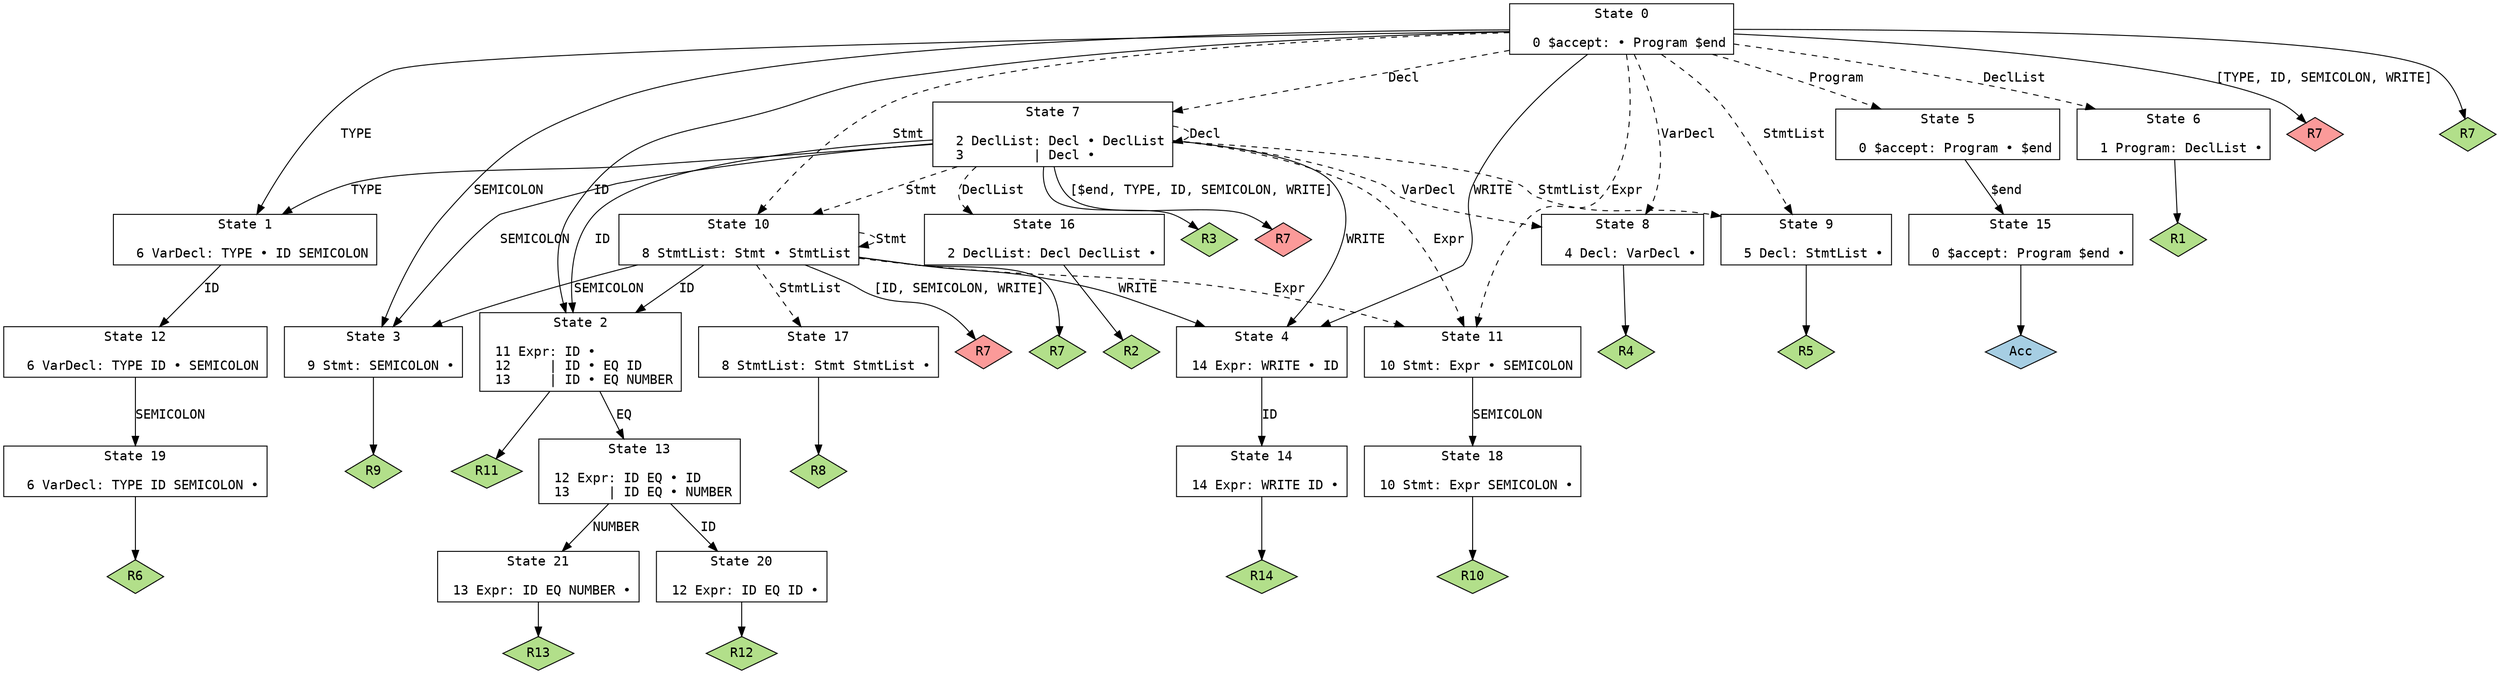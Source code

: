 // Generated by GNU Bison 3.8.2.
// Report bugs to <bug-bison@gnu.org>.
// Home page: <https://www.gnu.org/software/bison/>.

digraph "parser.y"
{
  node [fontname = courier, shape = box, colorscheme = paired6]
  edge [fontname = courier]

  0 [label="State 0\n\l  0 $accept: • Program $end\l"]
  0 -> 1 [style=solid label="TYPE"]
  0 -> 2 [style=solid label="ID"]
  0 -> 3 [style=solid label="SEMICOLON"]
  0 -> 4 [style=solid label="WRITE"]
  0 -> 5 [style=dashed label="Program"]
  0 -> 6 [style=dashed label="DeclList"]
  0 -> 7 [style=dashed label="Decl"]
  0 -> 8 [style=dashed label="VarDecl"]
  0 -> 9 [style=dashed label="StmtList"]
  0 -> 10 [style=dashed label="Stmt"]
  0 -> 11 [style=dashed label="Expr"]
  0 -> "0R7d" [label="[TYPE, ID, SEMICOLON, WRITE]", style=solid]
 "0R7d" [label="R7", fillcolor=5, shape=diamond, style=filled]
  0 -> "0R7" [style=solid]
 "0R7" [label="R7", fillcolor=3, shape=diamond, style=filled]
  1 [label="State 1\n\l  6 VarDecl: TYPE • ID SEMICOLON\l"]
  1 -> 12 [style=solid label="ID"]
  2 [label="State 2\n\l 11 Expr: ID •\l 12     | ID • EQ ID\l 13     | ID • EQ NUMBER\l"]
  2 -> 13 [style=solid label="EQ"]
  2 -> "2R11" [style=solid]
 "2R11" [label="R11", fillcolor=3, shape=diamond, style=filled]
  3 [label="State 3\n\l  9 Stmt: SEMICOLON •\l"]
  3 -> "3R9" [style=solid]
 "3R9" [label="R9", fillcolor=3, shape=diamond, style=filled]
  4 [label="State 4\n\l 14 Expr: WRITE • ID\l"]
  4 -> 14 [style=solid label="ID"]
  5 [label="State 5\n\l  0 $accept: Program • $end\l"]
  5 -> 15 [style=solid label="$end"]
  6 [label="State 6\n\l  1 Program: DeclList •\l"]
  6 -> "6R1" [style=solid]
 "6R1" [label="R1", fillcolor=3, shape=diamond, style=filled]
  7 [label="State 7\n\l  2 DeclList: Decl • DeclList\l  3         | Decl •\l"]
  7 -> 1 [style=solid label="TYPE"]
  7 -> 2 [style=solid label="ID"]
  7 -> 3 [style=solid label="SEMICOLON"]
  7 -> 4 [style=solid label="WRITE"]
  7 -> 16 [style=dashed label="DeclList"]
  7 -> 7 [style=dashed label="Decl"]
  7 -> 8 [style=dashed label="VarDecl"]
  7 -> 9 [style=dashed label="StmtList"]
  7 -> 10 [style=dashed label="Stmt"]
  7 -> 11 [style=dashed label="Expr"]
  7 -> "7R3" [style=solid]
 "7R3" [label="R3", fillcolor=3, shape=diamond, style=filled]
  7 -> "7R7d" [label="[$end, TYPE, ID, SEMICOLON, WRITE]", style=solid]
 "7R7d" [label="R7", fillcolor=5, shape=diamond, style=filled]
  8 [label="State 8\n\l  4 Decl: VarDecl •\l"]
  8 -> "8R4" [style=solid]
 "8R4" [label="R4", fillcolor=3, shape=diamond, style=filled]
  9 [label="State 9\n\l  5 Decl: StmtList •\l"]
  9 -> "9R5" [style=solid]
 "9R5" [label="R5", fillcolor=3, shape=diamond, style=filled]
  10 [label="State 10\n\l  8 StmtList: Stmt • StmtList\l"]
  10 -> 2 [style=solid label="ID"]
  10 -> 3 [style=solid label="SEMICOLON"]
  10 -> 4 [style=solid label="WRITE"]
  10 -> 17 [style=dashed label="StmtList"]
  10 -> 10 [style=dashed label="Stmt"]
  10 -> 11 [style=dashed label="Expr"]
  10 -> "10R7d" [label="[ID, SEMICOLON, WRITE]", style=solid]
 "10R7d" [label="R7", fillcolor=5, shape=diamond, style=filled]
  10 -> "10R7" [style=solid]
 "10R7" [label="R7", fillcolor=3, shape=diamond, style=filled]
  11 [label="State 11\n\l 10 Stmt: Expr • SEMICOLON\l"]
  11 -> 18 [style=solid label="SEMICOLON"]
  12 [label="State 12\n\l  6 VarDecl: TYPE ID • SEMICOLON\l"]
  12 -> 19 [style=solid label="SEMICOLON"]
  13 [label="State 13\n\l 12 Expr: ID EQ • ID\l 13     | ID EQ • NUMBER\l"]
  13 -> 20 [style=solid label="ID"]
  13 -> 21 [style=solid label="NUMBER"]
  14 [label="State 14\n\l 14 Expr: WRITE ID •\l"]
  14 -> "14R14" [style=solid]
 "14R14" [label="R14", fillcolor=3, shape=diamond, style=filled]
  15 [label="State 15\n\l  0 $accept: Program $end •\l"]
  15 -> "15R0" [style=solid]
 "15R0" [label="Acc", fillcolor=1, shape=diamond, style=filled]
  16 [label="State 16\n\l  2 DeclList: Decl DeclList •\l"]
  16 -> "16R2" [style=solid]
 "16R2" [label="R2", fillcolor=3, shape=diamond, style=filled]
  17 [label="State 17\n\l  8 StmtList: Stmt StmtList •\l"]
  17 -> "17R8" [style=solid]
 "17R8" [label="R8", fillcolor=3, shape=diamond, style=filled]
  18 [label="State 18\n\l 10 Stmt: Expr SEMICOLON •\l"]
  18 -> "18R10" [style=solid]
 "18R10" [label="R10", fillcolor=3, shape=diamond, style=filled]
  19 [label="State 19\n\l  6 VarDecl: TYPE ID SEMICOLON •\l"]
  19 -> "19R6" [style=solid]
 "19R6" [label="R6", fillcolor=3, shape=diamond, style=filled]
  20 [label="State 20\n\l 12 Expr: ID EQ ID •\l"]
  20 -> "20R12" [style=solid]
 "20R12" [label="R12", fillcolor=3, shape=diamond, style=filled]
  21 [label="State 21\n\l 13 Expr: ID EQ NUMBER •\l"]
  21 -> "21R13" [style=solid]
 "21R13" [label="R13", fillcolor=3, shape=diamond, style=filled]
}
